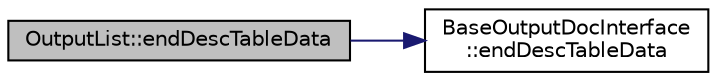 digraph "OutputList::endDescTableData"
{
 // LATEX_PDF_SIZE
  edge [fontname="Helvetica",fontsize="10",labelfontname="Helvetica",labelfontsize="10"];
  node [fontname="Helvetica",fontsize="10",shape=record];
  rankdir="LR";
  Node1 [label="OutputList::endDescTableData",height=0.2,width=0.4,color="black", fillcolor="grey75", style="filled", fontcolor="black",tooltip=" "];
  Node1 -> Node2 [color="midnightblue",fontsize="10",style="solid",fontname="Helvetica"];
  Node2 [label="BaseOutputDocInterface\l::endDescTableData",height=0.2,width=0.4,color="black", fillcolor="white", style="filled",URL="$classBaseOutputDocInterface.html#a7448492f455ed3dbff7dbedc00bb7be2",tooltip=" "];
}
